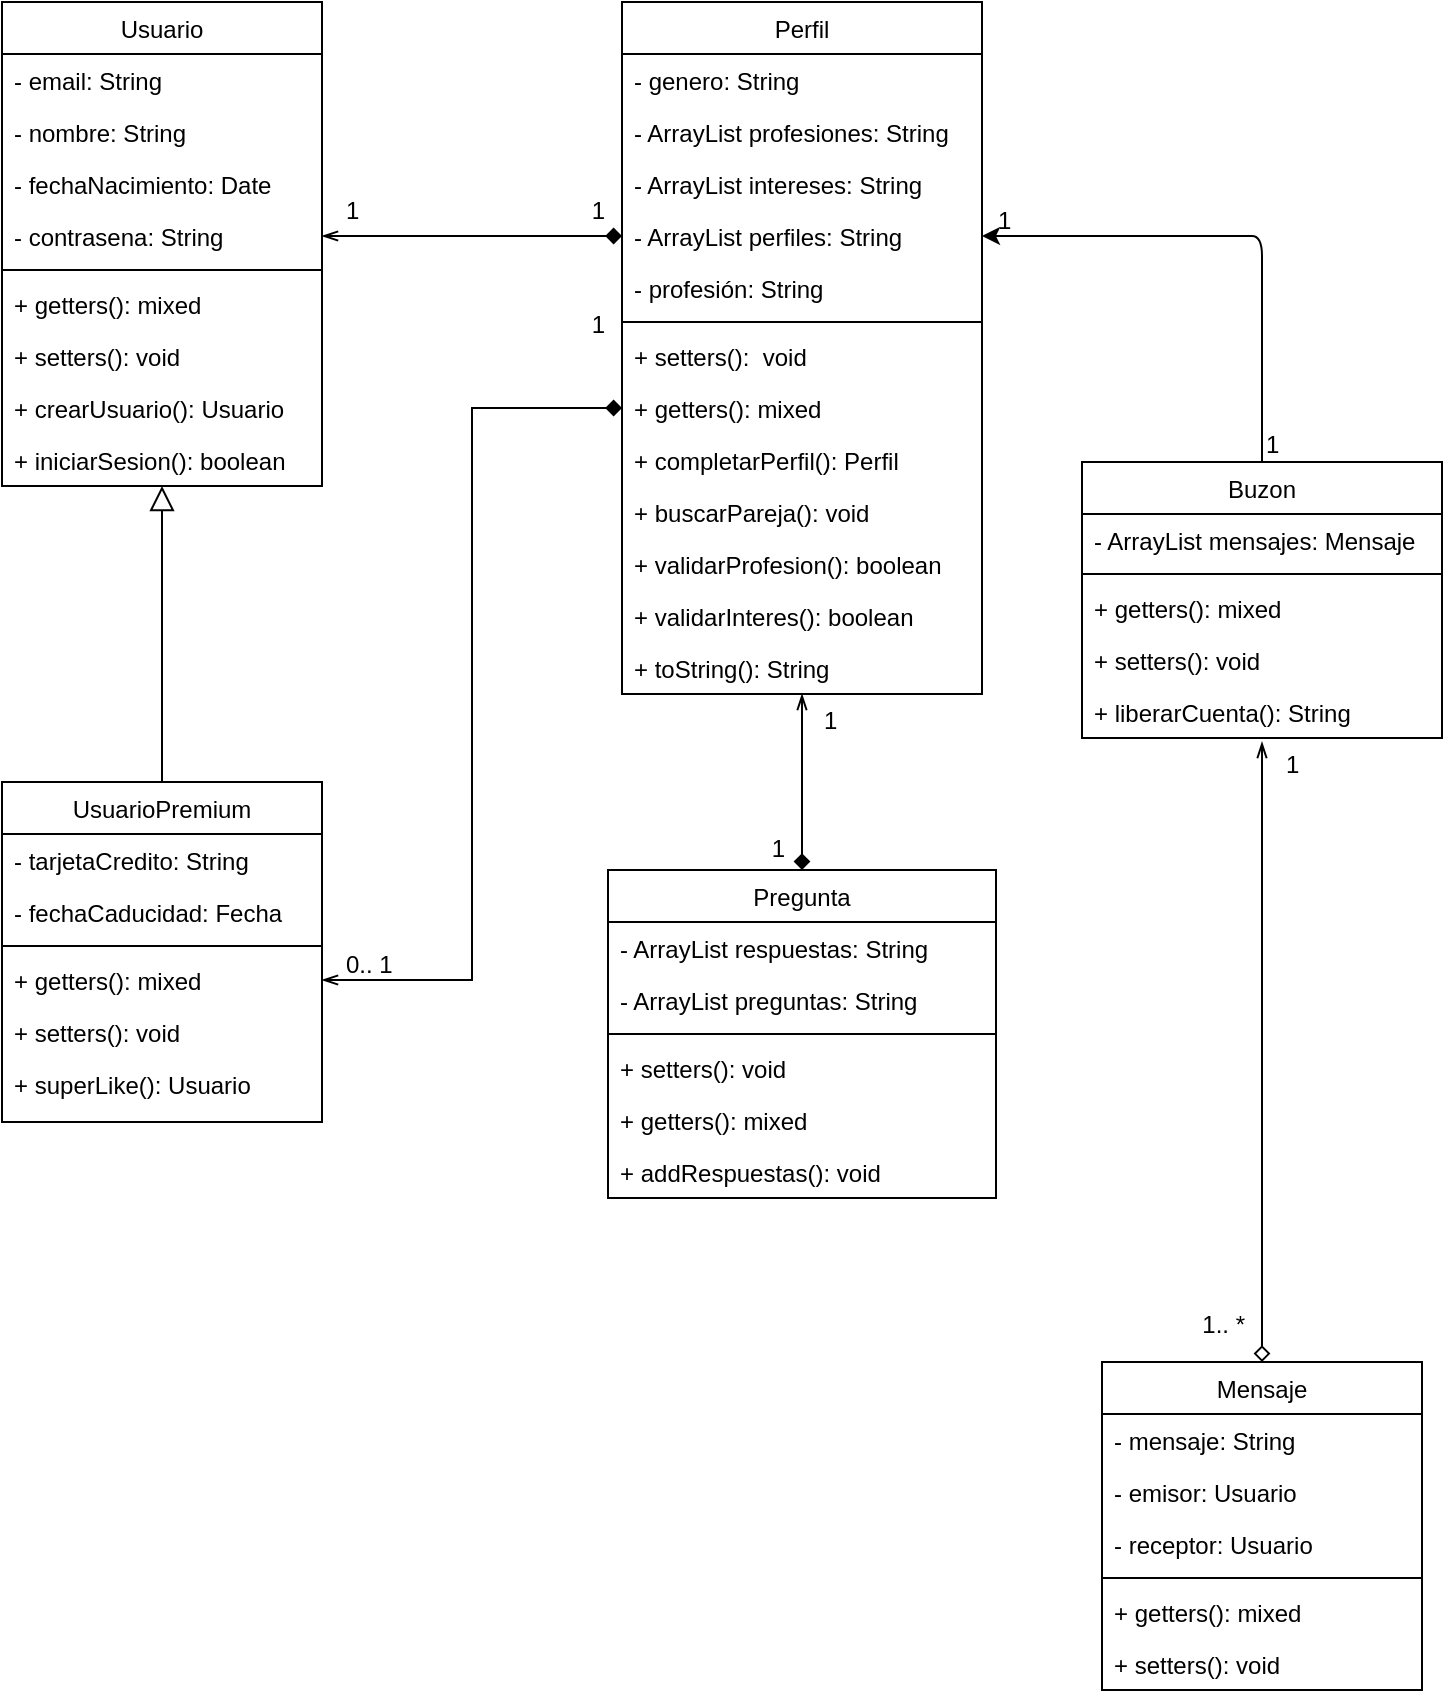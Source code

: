 <mxfile version="13.3.9" type="github"><diagram id="C5RBs43oDa-KdzZeNtuy" name="Page-1"><mxGraphModel dx="1019" dy="526" grid="1" gridSize="10" guides="1" tooltips="1" connect="1" arrows="1" fold="1" page="1" pageScale="1" pageWidth="827" pageHeight="1169" math="0" shadow="0"><root><mxCell id="WIyWlLk6GJQsqaUBKTNV-0"/><mxCell id="WIyWlLk6GJQsqaUBKTNV-1" parent="WIyWlLk6GJQsqaUBKTNV-0"/><mxCell id="zkfFHV4jXpPFQw0GAbJ--16" value="" style="endArrow=block;endSize=10;endFill=0;shadow=0;strokeWidth=1;rounded=0;edgeStyle=elbowEdgeStyle;elbow=vertical;" parent="WIyWlLk6GJQsqaUBKTNV-1" source="zkfFHV4jXpPFQw0GAbJ--13" target="zkfFHV4jXpPFQw0GAbJ--0" edge="1"><mxGeometry width="160" relative="1" as="geometry"><mxPoint x="210" y="373" as="sourcePoint"/><mxPoint x="310" y="271" as="targetPoint"/></mxGeometry></mxCell><mxCell id="zkfFHV4jXpPFQw0GAbJ--26" value="" style="endArrow=diamond;shadow=0;strokeWidth=1;strokeColor=#000000;rounded=0;endFill=1;edgeStyle=elbowEdgeStyle;elbow=vertical;startArrow=openThin;startFill=0;exitX=1;exitY=0.5;exitDx=0;exitDy=0;entryX=0;entryY=0.5;entryDx=0;entryDy=0;" parent="WIyWlLk6GJQsqaUBKTNV-1" source="zkfFHV4jXpPFQw0GAbJ--5" target="k1ez51lKUNFu-oWyKh8I-55" edge="1"><mxGeometry x="0.5" y="41" relative="1" as="geometry"><mxPoint x="380" y="192" as="sourcePoint"/><mxPoint x="540" y="192" as="targetPoint"/><mxPoint x="-40" y="32" as="offset"/></mxGeometry></mxCell><mxCell id="zkfFHV4jXpPFQw0GAbJ--27" value="1" style="resizable=0;align=left;verticalAlign=bottom;labelBackgroundColor=none;fontSize=12;" parent="zkfFHV4jXpPFQw0GAbJ--26" connectable="0" vertex="1"><mxGeometry x="-1" relative="1" as="geometry"><mxPoint x="10" y="-4" as="offset"/></mxGeometry></mxCell><mxCell id="zkfFHV4jXpPFQw0GAbJ--28" value="1" style="resizable=0;align=right;verticalAlign=bottom;labelBackgroundColor=none;fontSize=12;" parent="zkfFHV4jXpPFQw0GAbJ--26" connectable="0" vertex="1"><mxGeometry x="1" relative="1" as="geometry"><mxPoint x="-7" y="-4" as="offset"/></mxGeometry></mxCell><mxCell id="zkfFHV4jXpPFQw0GAbJ--0" value="Usuario" style="swimlane;fontStyle=0;align=center;verticalAlign=top;childLayout=stackLayout;horizontal=1;startSize=26;horizontalStack=0;resizeParent=1;resizeLast=0;collapsible=1;marginBottom=0;rounded=0;shadow=0;strokeWidth=1;" parent="WIyWlLk6GJQsqaUBKTNV-1" vertex="1"><mxGeometry x="90" y="50" width="160" height="242" as="geometry"><mxRectangle x="230" y="140" width="160" height="26" as="alternateBounds"/></mxGeometry></mxCell><mxCell id="zkfFHV4jXpPFQw0GAbJ--3" value="- email: String" style="text;align=left;verticalAlign=top;spacingLeft=4;spacingRight=4;overflow=hidden;rotatable=0;points=[[0,0.5],[1,0.5]];portConstraint=eastwest;rounded=0;shadow=0;html=0;" parent="zkfFHV4jXpPFQw0GAbJ--0" vertex="1"><mxGeometry y="26" width="160" height="26" as="geometry"/></mxCell><mxCell id="zkfFHV4jXpPFQw0GAbJ--1" value="- nombre: String" style="text;align=left;verticalAlign=top;spacingLeft=4;spacingRight=4;overflow=hidden;rotatable=0;points=[[0,0.5],[1,0.5]];portConstraint=eastwest;" parent="zkfFHV4jXpPFQw0GAbJ--0" vertex="1"><mxGeometry y="52" width="160" height="26" as="geometry"/></mxCell><mxCell id="zkfFHV4jXpPFQw0GAbJ--2" value="- fechaNacimiento: Date" style="text;align=left;verticalAlign=top;spacingLeft=4;spacingRight=4;overflow=hidden;rotatable=0;points=[[0,0.5],[1,0.5]];portConstraint=eastwest;rounded=0;shadow=0;html=0;" parent="zkfFHV4jXpPFQw0GAbJ--0" vertex="1"><mxGeometry y="78" width="160" height="26" as="geometry"/></mxCell><mxCell id="zkfFHV4jXpPFQw0GAbJ--5" value="- contrasena: String" style="text;align=left;verticalAlign=top;spacingLeft=4;spacingRight=4;overflow=hidden;rotatable=0;points=[[0,0.5],[1,0.5]];portConstraint=eastwest;" parent="zkfFHV4jXpPFQw0GAbJ--0" vertex="1"><mxGeometry y="104" width="160" height="26" as="geometry"/></mxCell><mxCell id="zkfFHV4jXpPFQw0GAbJ--4" value="" style="line;html=1;strokeWidth=1;align=left;verticalAlign=middle;spacingTop=-1;spacingLeft=3;spacingRight=3;rotatable=0;labelPosition=right;points=[];portConstraint=eastwest;" parent="zkfFHV4jXpPFQw0GAbJ--0" vertex="1"><mxGeometry y="130" width="160" height="8" as="geometry"/></mxCell><mxCell id="k1ez51lKUNFu-oWyKh8I-2" value="+ getters(): mixed" style="text;align=left;verticalAlign=top;spacingLeft=4;spacingRight=4;overflow=hidden;rotatable=0;points=[[0,0.5],[1,0.5]];portConstraint=eastwest;rounded=0;shadow=0;html=0;" vertex="1" parent="zkfFHV4jXpPFQw0GAbJ--0"><mxGeometry y="138" width="160" height="26" as="geometry"/></mxCell><mxCell id="k1ez51lKUNFu-oWyKh8I-3" value="+ setters(): void&#xa;" style="text;align=left;verticalAlign=top;spacingLeft=4;spacingRight=4;overflow=hidden;rotatable=0;points=[[0,0.5],[1,0.5]];portConstraint=eastwest;rounded=0;shadow=0;html=0;" vertex="1" parent="zkfFHV4jXpPFQw0GAbJ--0"><mxGeometry y="164" width="160" height="26" as="geometry"/></mxCell><mxCell id="k1ez51lKUNFu-oWyKh8I-4" value="+ crearUsuario(): Usuario" style="text;align=left;verticalAlign=top;spacingLeft=4;spacingRight=4;overflow=hidden;rotatable=0;points=[[0,0.5],[1,0.5]];portConstraint=eastwest;rounded=0;shadow=0;html=0;" vertex="1" parent="zkfFHV4jXpPFQw0GAbJ--0"><mxGeometry y="190" width="160" height="26" as="geometry"/></mxCell><mxCell id="k1ez51lKUNFu-oWyKh8I-5" value="+ iniciarSesion(): boolean" style="text;align=left;verticalAlign=top;spacingLeft=4;spacingRight=4;overflow=hidden;rotatable=0;points=[[0,0.5],[1,0.5]];portConstraint=eastwest;rounded=0;shadow=0;html=0;" vertex="1" parent="zkfFHV4jXpPFQw0GAbJ--0"><mxGeometry y="216" width="160" height="26" as="geometry"/></mxCell><mxCell id="k1ez51lKUNFu-oWyKh8I-42" value="" style="endArrow=diamond;shadow=0;strokeWidth=1;strokeColor=#000000;rounded=0;endFill=1;edgeStyle=elbowEdgeStyle;elbow=vertical;startArrow=openThin;startFill=0;entryX=0.5;entryY=0;entryDx=0;entryDy=0;exitX=0.5;exitY=1;exitDx=0;exitDy=0;" edge="1" parent="WIyWlLk6GJQsqaUBKTNV-1" source="zkfFHV4jXpPFQw0GAbJ--17" target="k1ez51lKUNFu-oWyKh8I-17"><mxGeometry x="0.5" y="41" relative="1" as="geometry"><mxPoint x="490" y="371" as="sourcePoint"/><mxPoint x="561" y="440" as="targetPoint"/><mxPoint x="-40" y="32" as="offset"/><Array as="points"><mxPoint x="560.5" y="404"/></Array></mxGeometry></mxCell><mxCell id="k1ez51lKUNFu-oWyKh8I-43" value="1" style="resizable=0;align=left;verticalAlign=bottom;labelBackgroundColor=none;fontSize=12;" connectable="0" vertex="1" parent="k1ez51lKUNFu-oWyKh8I-42"><mxGeometry x="-1" relative="1" as="geometry"><mxPoint x="9" y="22" as="offset"/></mxGeometry></mxCell><mxCell id="k1ez51lKUNFu-oWyKh8I-44" value="1" style="resizable=0;align=right;verticalAlign=bottom;labelBackgroundColor=none;fontSize=12;" connectable="0" vertex="1" parent="k1ez51lKUNFu-oWyKh8I-42"><mxGeometry x="1" relative="1" as="geometry"><mxPoint x="-7" y="-1.93" as="offset"/></mxGeometry></mxCell><mxCell id="zkfFHV4jXpPFQw0GAbJ--17" value="Perfil" style="swimlane;fontStyle=0;align=center;verticalAlign=top;childLayout=stackLayout;horizontal=1;startSize=26;horizontalStack=0;resizeParent=1;resizeLast=0;collapsible=1;marginBottom=0;rounded=0;shadow=0;strokeWidth=1;" parent="WIyWlLk6GJQsqaUBKTNV-1" vertex="1"><mxGeometry x="400" y="50" width="180" height="346" as="geometry"><mxRectangle x="550" y="140" width="160" height="26" as="alternateBounds"/></mxGeometry></mxCell><mxCell id="zkfFHV4jXpPFQw0GAbJ--19" value="- genero: String" style="text;align=left;verticalAlign=top;spacingLeft=4;spacingRight=4;overflow=hidden;rotatable=0;points=[[0,0.5],[1,0.5]];portConstraint=eastwest;rounded=0;shadow=0;html=0;" parent="zkfFHV4jXpPFQw0GAbJ--17" vertex="1"><mxGeometry y="26" width="180" height="26" as="geometry"/></mxCell><mxCell id="zkfFHV4jXpPFQw0GAbJ--20" value="- ArrayList profesiones: String" style="text;align=left;verticalAlign=top;spacingLeft=4;spacingRight=4;overflow=hidden;rotatable=0;points=[[0,0.5],[1,0.5]];portConstraint=eastwest;rounded=0;shadow=0;html=0;" parent="zkfFHV4jXpPFQw0GAbJ--17" vertex="1"><mxGeometry y="52" width="180" height="26" as="geometry"/></mxCell><mxCell id="k1ez51lKUNFu-oWyKh8I-52" value="- ArrayList intereses: String" style="text;align=left;verticalAlign=top;spacingLeft=4;spacingRight=4;overflow=hidden;rotatable=0;points=[[0,0.5],[1,0.5]];portConstraint=eastwest;" vertex="1" parent="zkfFHV4jXpPFQw0GAbJ--17"><mxGeometry y="78" width="180" height="26" as="geometry"/></mxCell><mxCell id="k1ez51lKUNFu-oWyKh8I-55" value="- ArrayList perfiles: String" style="text;align=left;verticalAlign=top;spacingLeft=4;spacingRight=4;overflow=hidden;rotatable=0;points=[[0,0.5],[1,0.5]];portConstraint=eastwest;" vertex="1" parent="zkfFHV4jXpPFQw0GAbJ--17"><mxGeometry y="104" width="180" height="26" as="geometry"/></mxCell><mxCell id="k1ez51lKUNFu-oWyKh8I-87" value="- profesión: String" style="text;align=left;verticalAlign=top;spacingLeft=4;spacingRight=4;overflow=hidden;rotatable=0;points=[[0,0.5],[1,0.5]];portConstraint=eastwest;rounded=0;shadow=0;html=0;" vertex="1" parent="zkfFHV4jXpPFQw0GAbJ--17"><mxGeometry y="130" width="180" height="26" as="geometry"/></mxCell><mxCell id="zkfFHV4jXpPFQw0GAbJ--23" value="" style="line;html=1;strokeWidth=1;align=left;verticalAlign=middle;spacingTop=-1;spacingLeft=3;spacingRight=3;rotatable=0;labelPosition=right;points=[];portConstraint=eastwest;" parent="zkfFHV4jXpPFQw0GAbJ--17" vertex="1"><mxGeometry y="156" width="180" height="8" as="geometry"/></mxCell><mxCell id="zkfFHV4jXpPFQw0GAbJ--25" value="+ setters():  void" style="text;align=left;verticalAlign=top;spacingLeft=4;spacingRight=4;overflow=hidden;rotatable=0;points=[[0,0.5],[1,0.5]];portConstraint=eastwest;" parent="zkfFHV4jXpPFQw0GAbJ--17" vertex="1"><mxGeometry y="164" width="180" height="26" as="geometry"/></mxCell><mxCell id="k1ez51lKUNFu-oWyKh8I-53" value="+ getters(): mixed" style="text;align=left;verticalAlign=top;spacingLeft=4;spacingRight=4;overflow=hidden;rotatable=0;points=[[0,0.5],[1,0.5]];portConstraint=eastwest;" vertex="1" parent="zkfFHV4jXpPFQw0GAbJ--17"><mxGeometry y="190" width="180" height="26" as="geometry"/></mxCell><mxCell id="k1ez51lKUNFu-oWyKh8I-14" value="+ completarPerfil(): Perfil" style="text;align=left;verticalAlign=top;spacingLeft=4;spacingRight=4;overflow=hidden;rotatable=0;points=[[0,0.5],[1,0.5]];portConstraint=eastwest;" vertex="1" parent="zkfFHV4jXpPFQw0GAbJ--17"><mxGeometry y="216" width="180" height="26" as="geometry"/></mxCell><mxCell id="k1ez51lKUNFu-oWyKh8I-16" value="+ buscarPareja(): void" style="text;align=left;verticalAlign=top;spacingLeft=4;spacingRight=4;overflow=hidden;rotatable=0;points=[[0,0.5],[1,0.5]];portConstraint=eastwest;" vertex="1" parent="zkfFHV4jXpPFQw0GAbJ--17"><mxGeometry y="242" width="180" height="26" as="geometry"/></mxCell><mxCell id="k1ez51lKUNFu-oWyKh8I-56" value="+ validarProfesion(): boolean" style="text;align=left;verticalAlign=top;spacingLeft=4;spacingRight=4;overflow=hidden;rotatable=0;points=[[0,0.5],[1,0.5]];portConstraint=eastwest;" vertex="1" parent="zkfFHV4jXpPFQw0GAbJ--17"><mxGeometry y="268" width="180" height="26" as="geometry"/></mxCell><mxCell id="k1ez51lKUNFu-oWyKh8I-57" value="+ validarInteres(): boolean" style="text;align=left;verticalAlign=top;spacingLeft=4;spacingRight=4;overflow=hidden;rotatable=0;points=[[0,0.5],[1,0.5]];portConstraint=eastwest;" vertex="1" parent="zkfFHV4jXpPFQw0GAbJ--17"><mxGeometry y="294" width="180" height="26" as="geometry"/></mxCell><mxCell id="k1ez51lKUNFu-oWyKh8I-58" value="+ toString(): String" style="text;align=left;verticalAlign=top;spacingLeft=4;spacingRight=4;overflow=hidden;rotatable=0;points=[[0,0.5],[1,0.5]];portConstraint=eastwest;" vertex="1" parent="zkfFHV4jXpPFQw0GAbJ--17"><mxGeometry y="320" width="180" height="26" as="geometry"/></mxCell><mxCell id="k1ez51lKUNFu-oWyKh8I-45" value="" style="endArrow=diamond;shadow=0;strokeWidth=1;strokeColor=#000000;rounded=0;endFill=0;edgeStyle=elbowEdgeStyle;elbow=vertical;startArrow=openThin;startFill=0;entryX=0.5;entryY=0;entryDx=0;entryDy=0;" edge="1" parent="WIyWlLk6GJQsqaUBKTNV-1" target="k1ez51lKUNFu-oWyKh8I-27"><mxGeometry x="0.5" y="41" relative="1" as="geometry"><mxPoint x="720" y="420" as="sourcePoint"/><mxPoint x="572.5" y="913" as="targetPoint"/><mxPoint x="-40" y="32" as="offset"/><Array as="points"><mxPoint x="770" y="720"/><mxPoint x="420.5" y="825"/></Array></mxGeometry></mxCell><mxCell id="k1ez51lKUNFu-oWyKh8I-46" value="1" style="resizable=0;align=left;verticalAlign=bottom;labelBackgroundColor=none;fontSize=12;" connectable="0" vertex="1" parent="k1ez51lKUNFu-oWyKh8I-45"><mxGeometry x="-1" relative="1" as="geometry"><mxPoint x="10" y="20" as="offset"/></mxGeometry></mxCell><mxCell id="k1ez51lKUNFu-oWyKh8I-47" value="1.. *" style="resizable=0;align=right;verticalAlign=bottom;labelBackgroundColor=none;fontSize=12;" connectable="0" vertex="1" parent="k1ez51lKUNFu-oWyKh8I-45"><mxGeometry x="1" relative="1" as="geometry"><mxPoint x="-7" y="-10" as="offset"/></mxGeometry></mxCell><mxCell id="k1ez51lKUNFu-oWyKh8I-17" value="Pregunta" style="swimlane;fontStyle=0;align=center;verticalAlign=top;childLayout=stackLayout;horizontal=1;startSize=26;horizontalStack=0;resizeParent=1;resizeParentMax=0;resizeLast=0;collapsible=1;marginBottom=0;" vertex="1" parent="WIyWlLk6GJQsqaUBKTNV-1"><mxGeometry x="393" y="484" width="194" height="164" as="geometry"/></mxCell><mxCell id="k1ez51lKUNFu-oWyKh8I-20" value="- ArrayList respuestas: String" style="text;strokeColor=none;fillColor=none;align=left;verticalAlign=top;spacingLeft=4;spacingRight=4;overflow=hidden;rotatable=0;points=[[0,0.5],[1,0.5]];portConstraint=eastwest;" vertex="1" parent="k1ez51lKUNFu-oWyKh8I-17"><mxGeometry y="26" width="194" height="26" as="geometry"/></mxCell><mxCell id="k1ez51lKUNFu-oWyKh8I-18" value="- ArrayList preguntas: String" style="text;strokeColor=none;fillColor=none;align=left;verticalAlign=top;spacingLeft=4;spacingRight=4;overflow=hidden;rotatable=0;points=[[0,0.5],[1,0.5]];portConstraint=eastwest;" vertex="1" parent="k1ez51lKUNFu-oWyKh8I-17"><mxGeometry y="52" width="194" height="26" as="geometry"/></mxCell><mxCell id="k1ez51lKUNFu-oWyKh8I-19" value="" style="line;strokeWidth=1;fillColor=none;align=left;verticalAlign=middle;spacingTop=-1;spacingLeft=3;spacingRight=3;rotatable=0;labelPosition=right;points=[];portConstraint=eastwest;" vertex="1" parent="k1ez51lKUNFu-oWyKh8I-17"><mxGeometry y="78" width="194" height="8" as="geometry"/></mxCell><mxCell id="k1ez51lKUNFu-oWyKh8I-21" value="+ setters(): void&#xa;" style="text;strokeColor=none;fillColor=none;align=left;verticalAlign=top;spacingLeft=4;spacingRight=4;overflow=hidden;rotatable=0;points=[[0,0.5],[1,0.5]];portConstraint=eastwest;" vertex="1" parent="k1ez51lKUNFu-oWyKh8I-17"><mxGeometry y="86" width="194" height="26" as="geometry"/></mxCell><mxCell id="k1ez51lKUNFu-oWyKh8I-59" value="+ getters(): mixed&#xa;" style="text;strokeColor=none;fillColor=none;align=left;verticalAlign=top;spacingLeft=4;spacingRight=4;overflow=hidden;rotatable=0;points=[[0,0.5],[1,0.5]];portConstraint=eastwest;" vertex="1" parent="k1ez51lKUNFu-oWyKh8I-17"><mxGeometry y="112" width="194" height="26" as="geometry"/></mxCell><mxCell id="k1ez51lKUNFu-oWyKh8I-60" value="+ addRespuestas(): void" style="text;strokeColor=none;fillColor=none;align=left;verticalAlign=top;spacingLeft=4;spacingRight=4;overflow=hidden;rotatable=0;points=[[0,0.5],[1,0.5]];portConstraint=eastwest;" vertex="1" parent="k1ez51lKUNFu-oWyKh8I-17"><mxGeometry y="138" width="194" height="26" as="geometry"/></mxCell><mxCell id="k1ez51lKUNFu-oWyKh8I-81" value="" style="endArrow=classic;html=1;fontColor=#000000;exitX=0.5;exitY=0;exitDx=0;exitDy=0;entryX=1;entryY=0.5;entryDx=0;entryDy=0;" edge="1" parent="WIyWlLk6GJQsqaUBKTNV-1" source="k1ez51lKUNFu-oWyKh8I-22" target="k1ez51lKUNFu-oWyKh8I-55"><mxGeometry width="50" height="50" relative="1" as="geometry"><mxPoint x="710" y="280" as="sourcePoint"/><mxPoint x="710" y="160" as="targetPoint"/><Array as="points"><mxPoint x="720" y="167"/><mxPoint x="710" y="167"/></Array></mxGeometry></mxCell><mxCell id="k1ez51lKUNFu-oWyKh8I-22" value="Buzon" style="swimlane;fontStyle=0;align=center;verticalAlign=top;childLayout=stackLayout;horizontal=1;startSize=26;horizontalStack=0;resizeParent=1;resizeParentMax=0;resizeLast=0;collapsible=1;marginBottom=0;fontColor=#000000;" vertex="1" parent="WIyWlLk6GJQsqaUBKTNV-1"><mxGeometry x="630" y="280" width="180" height="138" as="geometry"/></mxCell><mxCell id="k1ez51lKUNFu-oWyKh8I-23" value="- ArrayList mensajes: Mensaje" style="text;strokeColor=none;fillColor=none;align=left;verticalAlign=top;spacingLeft=4;spacingRight=4;overflow=hidden;rotatable=0;points=[[0,0.5],[1,0.5]];portConstraint=eastwest;" vertex="1" parent="k1ez51lKUNFu-oWyKh8I-22"><mxGeometry y="26" width="180" height="26" as="geometry"/></mxCell><mxCell id="k1ez51lKUNFu-oWyKh8I-24" value="" style="line;strokeWidth=1;fillColor=none;align=left;verticalAlign=middle;spacingTop=-1;spacingLeft=3;spacingRight=3;rotatable=0;labelPosition=right;points=[];portConstraint=eastwest;" vertex="1" parent="k1ez51lKUNFu-oWyKh8I-22"><mxGeometry y="52" width="180" height="8" as="geometry"/></mxCell><mxCell id="k1ez51lKUNFu-oWyKh8I-25" value="+ getters(): mixed" style="text;strokeColor=none;fillColor=none;align=left;verticalAlign=top;spacingLeft=4;spacingRight=4;overflow=hidden;rotatable=0;points=[[0,0.5],[1,0.5]];portConstraint=eastwest;" vertex="1" parent="k1ez51lKUNFu-oWyKh8I-22"><mxGeometry y="60" width="180" height="26" as="geometry"/></mxCell><mxCell id="k1ez51lKUNFu-oWyKh8I-78" value="+ setters(): void" style="text;strokeColor=none;fillColor=none;align=left;verticalAlign=top;spacingLeft=4;spacingRight=4;overflow=hidden;rotatable=0;points=[[0,0.5],[1,0.5]];portConstraint=eastwest;" vertex="1" parent="k1ez51lKUNFu-oWyKh8I-22"><mxGeometry y="86" width="180" height="26" as="geometry"/></mxCell><mxCell id="k1ez51lKUNFu-oWyKh8I-79" value="+ liberarCuenta(): String" style="text;strokeColor=none;fillColor=none;align=left;verticalAlign=top;spacingLeft=4;spacingRight=4;overflow=hidden;rotatable=0;points=[[0,0.5],[1,0.5]];portConstraint=eastwest;" vertex="1" parent="k1ez51lKUNFu-oWyKh8I-22"><mxGeometry y="112" width="180" height="26" as="geometry"/></mxCell><mxCell id="k1ez51lKUNFu-oWyKh8I-27" value="Mensaje" style="swimlane;fontStyle=0;align=center;verticalAlign=top;childLayout=stackLayout;horizontal=1;startSize=26;horizontalStack=0;resizeParent=1;resizeParentMax=0;resizeLast=0;collapsible=1;marginBottom=0;fontColor=#000000;" vertex="1" parent="WIyWlLk6GJQsqaUBKTNV-1"><mxGeometry x="640" y="730" width="160" height="164" as="geometry"/></mxCell><mxCell id="k1ez51lKUNFu-oWyKh8I-28" value="- mensaje: String&#xa;" style="text;strokeColor=none;fillColor=none;align=left;verticalAlign=top;spacingLeft=4;spacingRight=4;overflow=hidden;rotatable=0;points=[[0,0.5],[1,0.5]];portConstraint=eastwest;" vertex="1" parent="k1ez51lKUNFu-oWyKh8I-27"><mxGeometry y="26" width="160" height="26" as="geometry"/></mxCell><mxCell id="k1ez51lKUNFu-oWyKh8I-30" value="- emisor: Usuario" style="text;strokeColor=none;fillColor=none;align=left;verticalAlign=top;spacingLeft=4;spacingRight=4;overflow=hidden;rotatable=0;points=[[0,0.5],[1,0.5]];portConstraint=eastwest;" vertex="1" parent="k1ez51lKUNFu-oWyKh8I-27"><mxGeometry y="52" width="160" height="26" as="geometry"/></mxCell><mxCell id="k1ez51lKUNFu-oWyKh8I-31" value="- receptor: Usuario" style="text;strokeColor=none;fillColor=none;align=left;verticalAlign=top;spacingLeft=4;spacingRight=4;overflow=hidden;rotatable=0;points=[[0,0.5],[1,0.5]];portConstraint=eastwest;" vertex="1" parent="k1ez51lKUNFu-oWyKh8I-27"><mxGeometry y="78" width="160" height="26" as="geometry"/></mxCell><mxCell id="k1ez51lKUNFu-oWyKh8I-29" value="" style="line;strokeWidth=1;fillColor=none;align=left;verticalAlign=middle;spacingTop=-1;spacingLeft=3;spacingRight=3;rotatable=0;labelPosition=right;points=[];portConstraint=eastwest;" vertex="1" parent="k1ez51lKUNFu-oWyKh8I-27"><mxGeometry y="104" width="160" height="8" as="geometry"/></mxCell><mxCell id="k1ez51lKUNFu-oWyKh8I-32" value="+ getters(): mixed" style="text;strokeColor=none;fillColor=none;align=left;verticalAlign=top;spacingLeft=4;spacingRight=4;overflow=hidden;rotatable=0;points=[[0,0.5],[1,0.5]];portConstraint=eastwest;" vertex="1" parent="k1ez51lKUNFu-oWyKh8I-27"><mxGeometry y="112" width="160" height="26" as="geometry"/></mxCell><mxCell id="k1ez51lKUNFu-oWyKh8I-77" value="+ setters(): void" style="text;strokeColor=none;fillColor=none;align=left;verticalAlign=top;spacingLeft=4;spacingRight=4;overflow=hidden;rotatable=0;points=[[0,0.5],[1,0.5]];portConstraint=eastwest;" vertex="1" parent="k1ez51lKUNFu-oWyKh8I-27"><mxGeometry y="138" width="160" height="26" as="geometry"/></mxCell><mxCell id="zkfFHV4jXpPFQw0GAbJ--13" value="UsuarioPremium" style="swimlane;fontStyle=0;align=center;verticalAlign=top;childLayout=stackLayout;horizontal=1;startSize=26;horizontalStack=0;resizeParent=1;resizeLast=0;collapsible=1;marginBottom=0;rounded=0;shadow=0;strokeWidth=1;" parent="WIyWlLk6GJQsqaUBKTNV-1" vertex="1"><mxGeometry x="90" y="440" width="160" height="170" as="geometry"><mxRectangle x="340" y="380" width="170" height="26" as="alternateBounds"/></mxGeometry></mxCell><mxCell id="zkfFHV4jXpPFQw0GAbJ--14" value="- tarjetaCredito: String" style="text;align=left;verticalAlign=top;spacingLeft=4;spacingRight=4;overflow=hidden;rotatable=0;points=[[0,0.5],[1,0.5]];portConstraint=eastwest;" parent="zkfFHV4jXpPFQw0GAbJ--13" vertex="1"><mxGeometry y="26" width="160" height="26" as="geometry"/></mxCell><mxCell id="k1ez51lKUNFu-oWyKh8I-6" value="- fechaCaducidad: Fecha" style="text;align=left;verticalAlign=top;spacingLeft=4;spacingRight=4;overflow=hidden;rotatable=0;points=[[0,0.5],[1,0.5]];portConstraint=eastwest;" vertex="1" parent="zkfFHV4jXpPFQw0GAbJ--13"><mxGeometry y="52" width="160" height="26" as="geometry"/></mxCell><mxCell id="zkfFHV4jXpPFQw0GAbJ--15" value="" style="line;html=1;strokeWidth=1;align=left;verticalAlign=middle;spacingTop=-1;spacingLeft=3;spacingRight=3;rotatable=0;labelPosition=right;points=[];portConstraint=eastwest;" parent="zkfFHV4jXpPFQw0GAbJ--13" vertex="1"><mxGeometry y="78" width="160" height="8" as="geometry"/></mxCell><mxCell id="k1ez51lKUNFu-oWyKh8I-10" value="+ getters(): mixed" style="text;align=left;verticalAlign=top;spacingLeft=4;spacingRight=4;overflow=hidden;rotatable=0;points=[[0,0.5],[1,0.5]];portConstraint=eastwest;" vertex="1" parent="zkfFHV4jXpPFQw0GAbJ--13"><mxGeometry y="86" width="160" height="26" as="geometry"/></mxCell><mxCell id="k1ez51lKUNFu-oWyKh8I-11" value="+ setters(): void" style="text;align=left;verticalAlign=top;spacingLeft=4;spacingRight=4;overflow=hidden;rotatable=0;points=[[0,0.5],[1,0.5]];portConstraint=eastwest;" vertex="1" parent="zkfFHV4jXpPFQw0GAbJ--13"><mxGeometry y="112" width="160" height="26" as="geometry"/></mxCell><mxCell id="k1ez51lKUNFu-oWyKh8I-13" value="+ superLike(): Usuario" style="text;align=left;verticalAlign=top;spacingLeft=4;spacingRight=4;overflow=hidden;rotatable=0;points=[[0,0.5],[1,0.5]];portConstraint=eastwest;" vertex="1" parent="zkfFHV4jXpPFQw0GAbJ--13"><mxGeometry y="138" width="160" height="22" as="geometry"/></mxCell><mxCell id="k1ez51lKUNFu-oWyKh8I-82" style="edgeStyle=orthogonalEdgeStyle;rounded=0;orthogonalLoop=1;jettySize=auto;html=1;exitX=0;exitY=0.5;exitDx=0;exitDy=0;entryX=1;entryY=0.5;entryDx=0;entryDy=0;startArrow=diamond;startFill=1;endArrow=openThin;endFill=0;fontColor=#000000;" edge="1" parent="WIyWlLk6GJQsqaUBKTNV-1" source="k1ez51lKUNFu-oWyKh8I-53" target="k1ez51lKUNFu-oWyKh8I-10"><mxGeometry relative="1" as="geometry"/></mxCell><mxCell id="k1ez51lKUNFu-oWyKh8I-83" value="1" style="resizable=0;align=right;verticalAlign=bottom;labelBackgroundColor=none;fontSize=12;" connectable="0" vertex="1" parent="WIyWlLk6GJQsqaUBKTNV-1"><mxGeometry x="393" y="220" as="geometry"/></mxCell><mxCell id="k1ez51lKUNFu-oWyKh8I-84" value="0.. 1" style="resizable=0;align=left;verticalAlign=bottom;labelBackgroundColor=none;fontSize=12;" connectable="0" vertex="1" parent="WIyWlLk6GJQsqaUBKTNV-1"><mxGeometry x="260" y="540" as="geometry"/></mxCell><mxCell id="k1ez51lKUNFu-oWyKh8I-85" value="1" style="resizable=0;align=left;verticalAlign=bottom;labelBackgroundColor=none;fontSize=12;" connectable="0" vertex="1" parent="WIyWlLk6GJQsqaUBKTNV-1"><mxGeometry x="720" y="280" as="geometry"/></mxCell><mxCell id="k1ez51lKUNFu-oWyKh8I-86" value="1" style="resizable=0;align=left;verticalAlign=bottom;labelBackgroundColor=none;fontSize=12;" connectable="0" vertex="1" parent="WIyWlLk6GJQsqaUBKTNV-1"><mxGeometry x="290" y="193" as="geometry"><mxPoint x="296" y="-25" as="offset"/></mxGeometry></mxCell></root></mxGraphModel></diagram></mxfile>